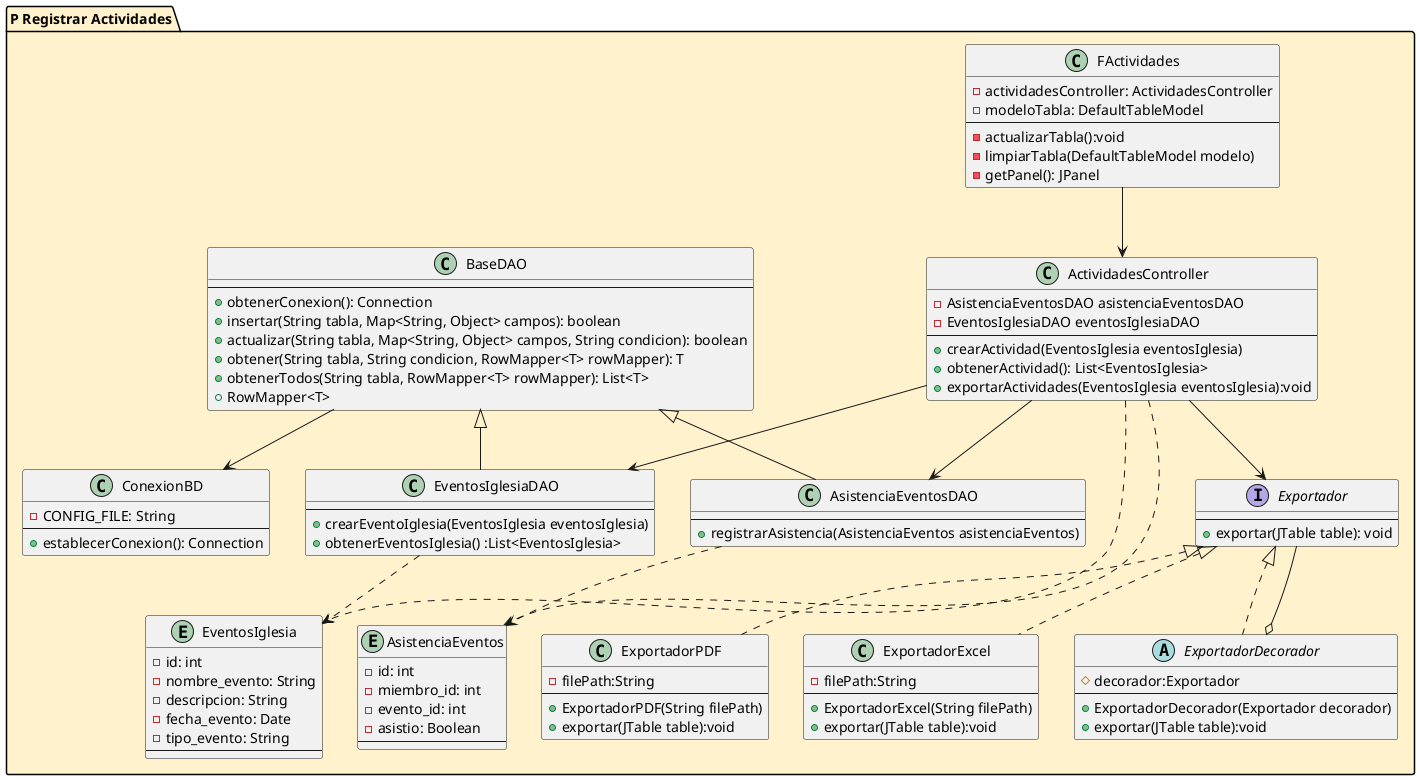 @startuml
package "P Registrar Actividades" #FFF2CC {
  class "FActividades" as factividades {
  -actividadesController: ActividadesController
  -modeloTabla: DefaultTableModel
  --
  -actualizarTabla():void
  -limpiarTabla(DefaultTableModel modelo)
  -getPanel(): JPanel
  }
  class "ActividadesController" as ctractividades{
      -AsistenciaEventosDAO asistenciaEventosDAO
      -EventosIglesiaDAO eventosIglesiaDAO
  --
  +crearActividad(EventosIglesia eventosIglesia)
  +obtenerActividad(): List<EventosIglesia>
  +exportarActividades(EventosIglesia eventosIglesia):void
  }

  class "AsistenciaEventosDAO" as daoasistenciaev{
  --
  +registrarAsistencia(AsistenciaEventos asistenciaEventos)
  }

  class "EventosIglesiaDAO" as daoeventoigle{
    --
    +crearEventoIglesia(EventosIglesia eventosIglesia)
    +obtenerEventosIglesia() :List<EventosIglesia>
  }

  class "BaseDAO" as daobase {
  --
  +obtenerConexion(): Connection
  +insertar(String tabla, Map<String, Object> campos): boolean
  +actualizar(String tabla, Map<String, Object> campos, String condicion): boolean
  +obtener(String tabla, String condicion, RowMapper<T> rowMapper): T
  +obtenerTodos(String tabla, RowMapper<T> rowMapper): List<T>
  +RowMapper<T>
  }
  class "ConexionBD" as bdconexion{
   -CONFIG_FILE: String
   --
      +establecerConexion(): Connection
  }
  entity "EventosIglesia" as eviglesia{
        - id: int
        - nombre_evento: String
        - descripcion: String
        - fecha_evento: Date
        - tipo_evento: String
      --
  }
   entity "AsistenciaEventos" as asisevento{
        -id: int
        -miembro_id: int
        - evento_id: int
        - asistio: Boolean
        --
    }
    interface Exportador{
    --
    +exportar(JTable table): void
    }
    abstract class ExportadorDecorador{
    #decorador:Exportador
    --
    +ExportadorDecorador(Exportador decorador)
    +exportar(JTable table):void
    }
    class "ExportadorPDF" as exPDF{
    - filePath:String
    --
    +ExportadorPDF(String filePath)
    +exportar(JTable table):void
    }
    class "ExportadorExcel" as exExcel{
     -filePath:String
     --
     +ExportadorExcel(String filePath)
     +exportar(JTable table):void
    }

  factividades --> ctractividades
  ctractividades --> daoasistenciaev
  ctractividades --> daoeventoigle
  ctractividades --> Exportador
  daobase <|-- daoasistenciaev
  daobase <|-- daoeventoigle
  daobase -->bdconexion
  ctractividades ..> eviglesia
  ctractividades ..> asisevento
  daoasistenciaev ..> asisevento
  daoeventoigle ..> eviglesia
  Exportador <|.. ExportadorDecorador
  Exportador <|.. exPDF
  Exportador <|.. exExcel
  ExportadorDecorador o-- Exportador

}

@enduml